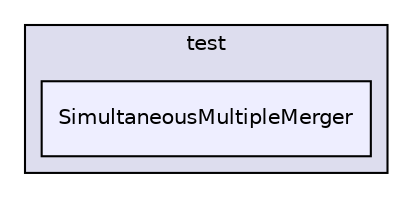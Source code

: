 digraph "quetzal/modules/coalescence/policies/test/SimultaneousMultipleMerger" {
  compound=true
  node [ fontsize="10", fontname="Helvetica"];
  edge [ labelfontsize="10", labelfontname="Helvetica"];
  subgraph clusterdir_930f75db551d3917be89428d39cce91f {
    graph [ bgcolor="#ddddee", pencolor="black", label="test" fontname="Helvetica", fontsize="10", URL="dir_930f75db551d3917be89428d39cce91f.html"]
  dir_78e316cf2038b275f0d500b1a97ff4e4 [shape=box, label="SimultaneousMultipleMerger", style="filled", fillcolor="#eeeeff", pencolor="black", URL="dir_78e316cf2038b275f0d500b1a97ff4e4.html"];
  }
}
